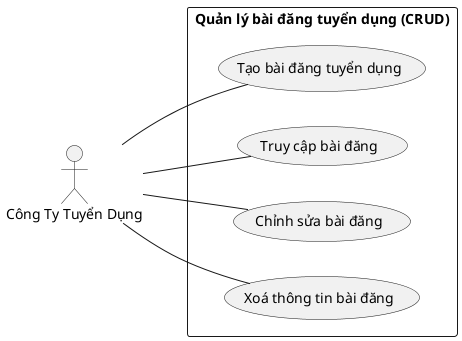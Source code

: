 @startuml QuanLyBaiDangTuyenDungCRUD
left to right direction
actor congTy as "Công Ty Tuyển Dụng"
rectangle "Quản lý bài đăng tuyển dụng (CRUD)"{
    usecase "Tạo bài đăng tuyển dụng" as taoBaiDangTuyenDung
    usecase "Truy cập bài đăng" as truyCapBaiDang
    usecase "Chỉnh sửa bài đăng" as chinhSuaBaiDang
    usecase "Xoá thông tin bài đăng" as xoaThongTinBaiDang
}

congTy -- taoBaiDangTuyenDung
congTy -- truyCapBaiDang
congTy -- chinhSuaBaiDang
congTy -- xoaThongTinBaiDang 